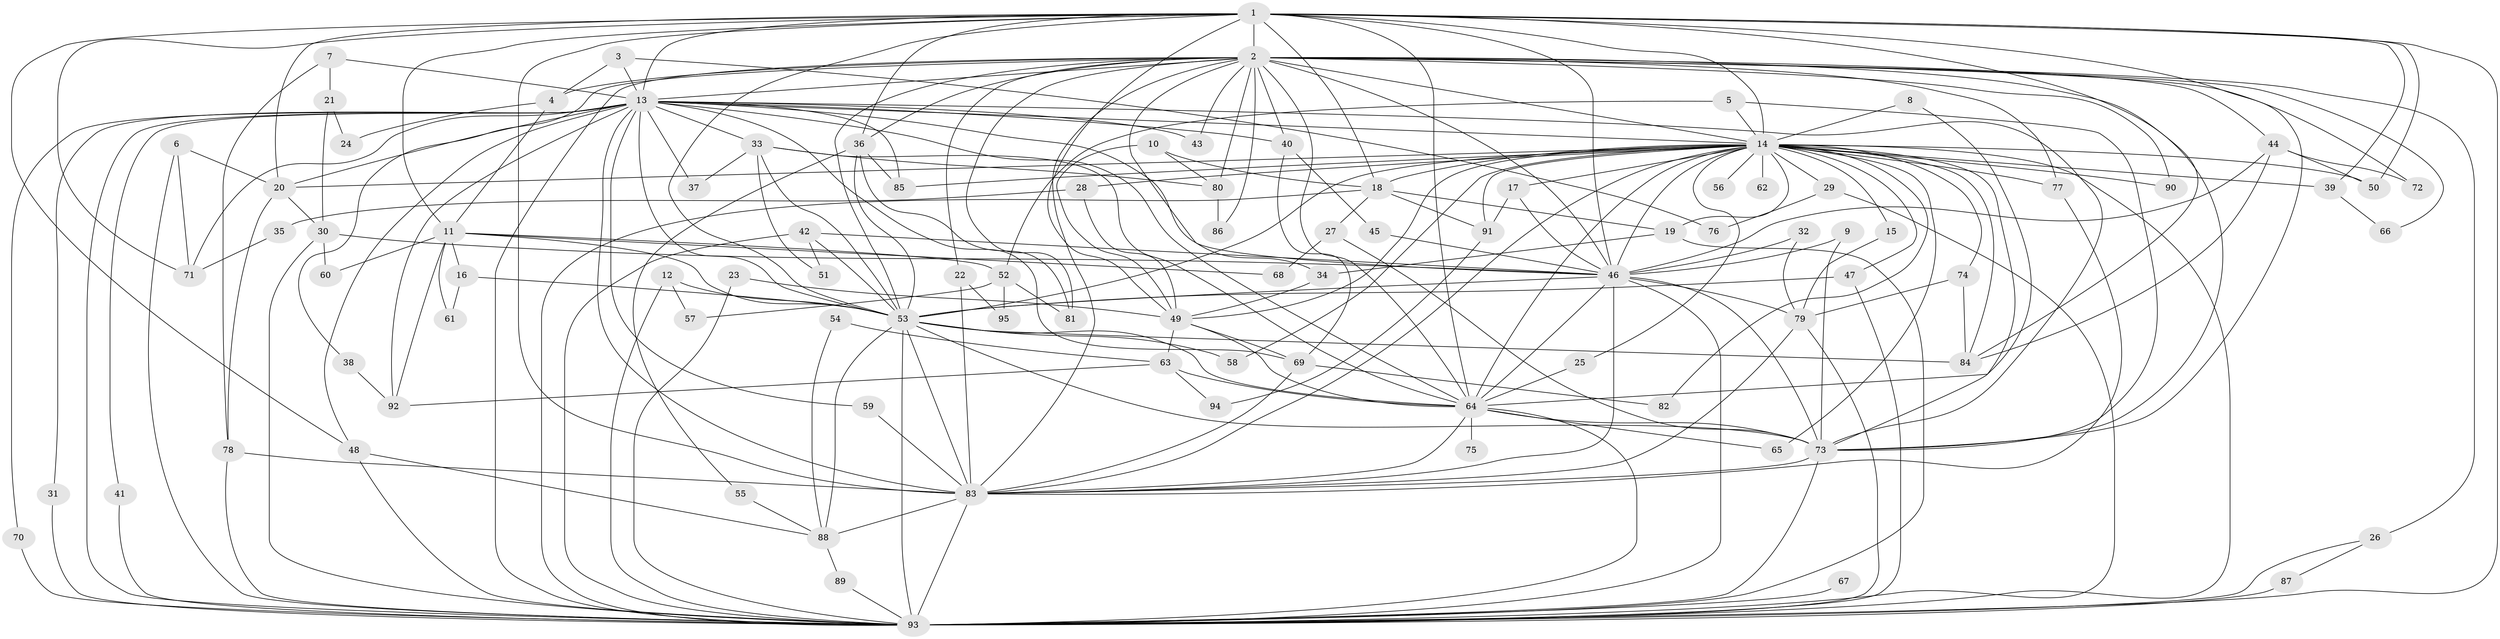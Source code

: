 // original degree distribution, {20: 0.007407407407407408, 23: 0.007407407407407408, 29: 0.007407407407407408, 31: 0.007407407407407408, 26: 0.007407407407407408, 19: 0.007407407407407408, 17: 0.007407407407407408, 38: 0.007407407407407408, 18: 0.007407407407407408, 15: 0.007407407407407408, 6: 0.044444444444444446, 4: 0.0962962962962963, 5: 0.02962962962962963, 3: 0.17037037037037037, 9: 0.014814814814814815, 2: 0.562962962962963, 7: 0.007407407407407408}
// Generated by graph-tools (version 1.1) at 2025/36/03/04/25 23:36:34]
// undirected, 95 vertices, 238 edges
graph export_dot {
  node [color=gray90,style=filled];
  1;
  2;
  3;
  4;
  5;
  6;
  7;
  8;
  9;
  10;
  11;
  12;
  13;
  14;
  15;
  16;
  17;
  18;
  19;
  20;
  21;
  22;
  23;
  24;
  25;
  26;
  27;
  28;
  29;
  30;
  31;
  32;
  33;
  34;
  35;
  36;
  37;
  38;
  39;
  40;
  41;
  42;
  43;
  44;
  45;
  46;
  47;
  48;
  49;
  50;
  51;
  52;
  53;
  54;
  55;
  56;
  57;
  58;
  59;
  60;
  61;
  62;
  63;
  64;
  65;
  66;
  67;
  68;
  69;
  70;
  71;
  72;
  73;
  74;
  75;
  76;
  77;
  78;
  79;
  80;
  81;
  82;
  83;
  84;
  85;
  86;
  87;
  88;
  89;
  90;
  91;
  92;
  93;
  94;
  95;
  1 -- 2 [weight=1.0];
  1 -- 11 [weight=1.0];
  1 -- 13 [weight=2.0];
  1 -- 14 [weight=1.0];
  1 -- 18 [weight=1.0];
  1 -- 20 [weight=1.0];
  1 -- 36 [weight=1.0];
  1 -- 39 [weight=1.0];
  1 -- 46 [weight=1.0];
  1 -- 48 [weight=1.0];
  1 -- 49 [weight=1.0];
  1 -- 50 [weight=1.0];
  1 -- 53 [weight=1.0];
  1 -- 64 [weight=2.0];
  1 -- 71 [weight=1.0];
  1 -- 73 [weight=1.0];
  1 -- 83 [weight=2.0];
  1 -- 84 [weight=1.0];
  1 -- 93 [weight=2.0];
  2 -- 4 [weight=1.0];
  2 -- 13 [weight=1.0];
  2 -- 14 [weight=1.0];
  2 -- 22 [weight=1.0];
  2 -- 26 [weight=2.0];
  2 -- 34 [weight=1.0];
  2 -- 36 [weight=1.0];
  2 -- 38 [weight=1.0];
  2 -- 40 [weight=1.0];
  2 -- 43 [weight=1.0];
  2 -- 44 [weight=1.0];
  2 -- 46 [weight=1.0];
  2 -- 53 [weight=1.0];
  2 -- 64 [weight=1.0];
  2 -- 66 [weight=1.0];
  2 -- 72 [weight=1.0];
  2 -- 73 [weight=1.0];
  2 -- 77 [weight=1.0];
  2 -- 80 [weight=1.0];
  2 -- 81 [weight=1.0];
  2 -- 83 [weight=1.0];
  2 -- 86 [weight=1.0];
  2 -- 90 [weight=1.0];
  2 -- 93 [weight=1.0];
  3 -- 4 [weight=1.0];
  3 -- 13 [weight=1.0];
  3 -- 76 [weight=1.0];
  4 -- 11 [weight=1.0];
  4 -- 24 [weight=1.0];
  5 -- 14 [weight=1.0];
  5 -- 52 [weight=1.0];
  5 -- 73 [weight=1.0];
  6 -- 20 [weight=1.0];
  6 -- 71 [weight=1.0];
  6 -- 93 [weight=1.0];
  7 -- 13 [weight=1.0];
  7 -- 21 [weight=1.0];
  7 -- 78 [weight=1.0];
  8 -- 14 [weight=1.0];
  8 -- 64 [weight=1.0];
  9 -- 46 [weight=1.0];
  9 -- 73 [weight=1.0];
  10 -- 18 [weight=1.0];
  10 -- 49 [weight=1.0];
  10 -- 80 [weight=1.0];
  11 -- 16 [weight=1.0];
  11 -- 52 [weight=1.0];
  11 -- 53 [weight=1.0];
  11 -- 60 [weight=1.0];
  11 -- 61 [weight=1.0];
  11 -- 68 [weight=1.0];
  11 -- 92 [weight=1.0];
  12 -- 53 [weight=1.0];
  12 -- 57 [weight=1.0];
  12 -- 93 [weight=1.0];
  13 -- 14 [weight=1.0];
  13 -- 20 [weight=1.0];
  13 -- 31 [weight=1.0];
  13 -- 33 [weight=1.0];
  13 -- 37 [weight=1.0];
  13 -- 40 [weight=1.0];
  13 -- 41 [weight=1.0];
  13 -- 43 [weight=1.0];
  13 -- 46 [weight=1.0];
  13 -- 48 [weight=1.0];
  13 -- 53 [weight=2.0];
  13 -- 59 [weight=1.0];
  13 -- 64 [weight=1.0];
  13 -- 69 [weight=1.0];
  13 -- 70 [weight=1.0];
  13 -- 71 [weight=1.0];
  13 -- 73 [weight=2.0];
  13 -- 83 [weight=1.0];
  13 -- 85 [weight=1.0];
  13 -- 92 [weight=1.0];
  13 -- 93 [weight=1.0];
  14 -- 15 [weight=1.0];
  14 -- 17 [weight=1.0];
  14 -- 18 [weight=1.0];
  14 -- 19 [weight=1.0];
  14 -- 20 [weight=1.0];
  14 -- 25 [weight=1.0];
  14 -- 28 [weight=1.0];
  14 -- 29 [weight=1.0];
  14 -- 39 [weight=2.0];
  14 -- 46 [weight=1.0];
  14 -- 47 [weight=1.0];
  14 -- 49 [weight=1.0];
  14 -- 50 [weight=1.0];
  14 -- 53 [weight=1.0];
  14 -- 56 [weight=1.0];
  14 -- 58 [weight=1.0];
  14 -- 62 [weight=1.0];
  14 -- 64 [weight=1.0];
  14 -- 65 [weight=1.0];
  14 -- 73 [weight=2.0];
  14 -- 74 [weight=1.0];
  14 -- 77 [weight=1.0];
  14 -- 82 [weight=1.0];
  14 -- 83 [weight=1.0];
  14 -- 84 [weight=1.0];
  14 -- 85 [weight=1.0];
  14 -- 90 [weight=1.0];
  14 -- 91 [weight=1.0];
  14 -- 93 [weight=1.0];
  15 -- 79 [weight=1.0];
  16 -- 53 [weight=1.0];
  16 -- 61 [weight=1.0];
  17 -- 46 [weight=1.0];
  17 -- 91 [weight=1.0];
  18 -- 19 [weight=1.0];
  18 -- 27 [weight=1.0];
  18 -- 91 [weight=1.0];
  18 -- 93 [weight=1.0];
  19 -- 34 [weight=1.0];
  19 -- 93 [weight=1.0];
  20 -- 30 [weight=1.0];
  20 -- 78 [weight=1.0];
  21 -- 24 [weight=1.0];
  21 -- 30 [weight=1.0];
  22 -- 83 [weight=1.0];
  22 -- 95 [weight=1.0];
  23 -- 49 [weight=1.0];
  23 -- 93 [weight=1.0];
  25 -- 64 [weight=1.0];
  26 -- 87 [weight=1.0];
  26 -- 93 [weight=1.0];
  27 -- 68 [weight=1.0];
  27 -- 73 [weight=1.0];
  28 -- 35 [weight=1.0];
  28 -- 49 [weight=1.0];
  29 -- 76 [weight=1.0];
  29 -- 93 [weight=1.0];
  30 -- 46 [weight=1.0];
  30 -- 60 [weight=1.0];
  30 -- 93 [weight=1.0];
  31 -- 93 [weight=1.0];
  32 -- 46 [weight=1.0];
  32 -- 79 [weight=1.0];
  33 -- 37 [weight=1.0];
  33 -- 51 [weight=1.0];
  33 -- 53 [weight=1.0];
  33 -- 64 [weight=1.0];
  33 -- 80 [weight=1.0];
  34 -- 49 [weight=1.0];
  35 -- 71 [weight=1.0];
  36 -- 53 [weight=1.0];
  36 -- 55 [weight=1.0];
  36 -- 81 [weight=1.0];
  36 -- 85 [weight=1.0];
  38 -- 92 [weight=1.0];
  39 -- 66 [weight=1.0];
  40 -- 45 [weight=1.0];
  40 -- 69 [weight=1.0];
  41 -- 93 [weight=1.0];
  42 -- 46 [weight=1.0];
  42 -- 51 [weight=1.0];
  42 -- 53 [weight=1.0];
  42 -- 93 [weight=1.0];
  44 -- 46 [weight=1.0];
  44 -- 50 [weight=1.0];
  44 -- 72 [weight=1.0];
  44 -- 84 [weight=1.0];
  45 -- 46 [weight=1.0];
  46 -- 53 [weight=1.0];
  46 -- 64 [weight=1.0];
  46 -- 73 [weight=2.0];
  46 -- 79 [weight=1.0];
  46 -- 83 [weight=1.0];
  46 -- 93 [weight=1.0];
  47 -- 53 [weight=1.0];
  47 -- 93 [weight=1.0];
  48 -- 88 [weight=1.0];
  48 -- 93 [weight=1.0];
  49 -- 63 [weight=1.0];
  49 -- 64 [weight=1.0];
  49 -- 69 [weight=1.0];
  52 -- 57 [weight=1.0];
  52 -- 81 [weight=1.0];
  52 -- 95 [weight=1.0];
  53 -- 58 [weight=1.0];
  53 -- 64 [weight=1.0];
  53 -- 73 [weight=1.0];
  53 -- 83 [weight=1.0];
  53 -- 84 [weight=1.0];
  53 -- 88 [weight=1.0];
  53 -- 93 [weight=1.0];
  54 -- 63 [weight=1.0];
  54 -- 88 [weight=1.0];
  55 -- 88 [weight=1.0];
  59 -- 83 [weight=1.0];
  63 -- 64 [weight=2.0];
  63 -- 92 [weight=1.0];
  63 -- 94 [weight=1.0];
  64 -- 65 [weight=1.0];
  64 -- 73 [weight=1.0];
  64 -- 75 [weight=1.0];
  64 -- 83 [weight=1.0];
  64 -- 93 [weight=1.0];
  67 -- 93 [weight=1.0];
  69 -- 82 [weight=1.0];
  69 -- 83 [weight=1.0];
  70 -- 93 [weight=1.0];
  73 -- 83 [weight=1.0];
  73 -- 93 [weight=1.0];
  74 -- 79 [weight=1.0];
  74 -- 84 [weight=1.0];
  77 -- 83 [weight=1.0];
  78 -- 83 [weight=1.0];
  78 -- 93 [weight=1.0];
  79 -- 83 [weight=1.0];
  79 -- 93 [weight=1.0];
  80 -- 86 [weight=1.0];
  83 -- 88 [weight=1.0];
  83 -- 93 [weight=1.0];
  87 -- 93 [weight=2.0];
  88 -- 89 [weight=1.0];
  89 -- 93 [weight=1.0];
  91 -- 94 [weight=1.0];
}
